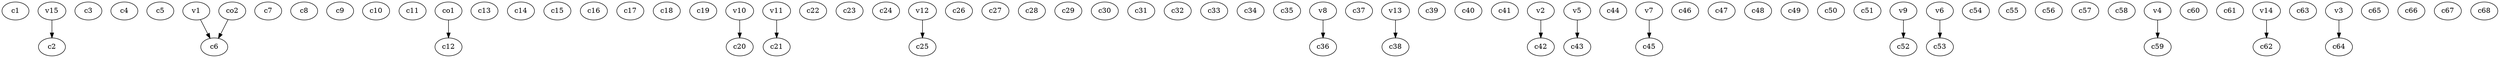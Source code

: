 strict digraph  {
c1;
c2;
c3;
c4;
c5;
c6;
c7;
c8;
c9;
c10;
c11;
c12;
c13;
c14;
c15;
c16;
c17;
c18;
c19;
c20;
c21;
c22;
c23;
c24;
c25;
c26;
c27;
c28;
c29;
c30;
c31;
c32;
c33;
c34;
c35;
c36;
c37;
c38;
c39;
c40;
c41;
c42;
c43;
c44;
c45;
c46;
c47;
c48;
c49;
c50;
c51;
c52;
c53;
c54;
c55;
c56;
c57;
c58;
c59;
c60;
c61;
c62;
c63;
c64;
c65;
c66;
c67;
c68;
v1;
v2;
v3;
v4;
v5;
v6;
v7;
v8;
v9;
v10;
v11;
v12;
v13;
v14;
v15;
co1;
co2;
v1 -> c6  [weight=1];
v2 -> c42  [weight=1];
v3 -> c64  [weight=1];
v4 -> c59  [weight=1];
v5 -> c43  [weight=1];
v6 -> c53  [weight=1];
v7 -> c45  [weight=1];
v8 -> c36  [weight=1];
v9 -> c52  [weight=1];
v10 -> c20  [weight=1];
v11 -> c21  [weight=1];
v12 -> c25  [weight=1];
v13 -> c38  [weight=1];
v14 -> c62  [weight=1];
v15 -> c2  [weight=1];
co1 -> c12  [weight=1];
co2 -> c6  [weight=1];
}
